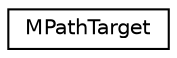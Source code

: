 digraph G
{
  edge [fontname="Helvetica",fontsize="10",labelfontname="Helvetica",labelfontsize="10"];
  node [fontname="Helvetica",fontsize="10",shape=record];
  rankdir=LR;
  Node1 [label="MPathTarget",height=0.2,width=0.4,color="black", fillcolor="white", style="filled",URL="$da/d85/structMPathTarget.html"];
}
